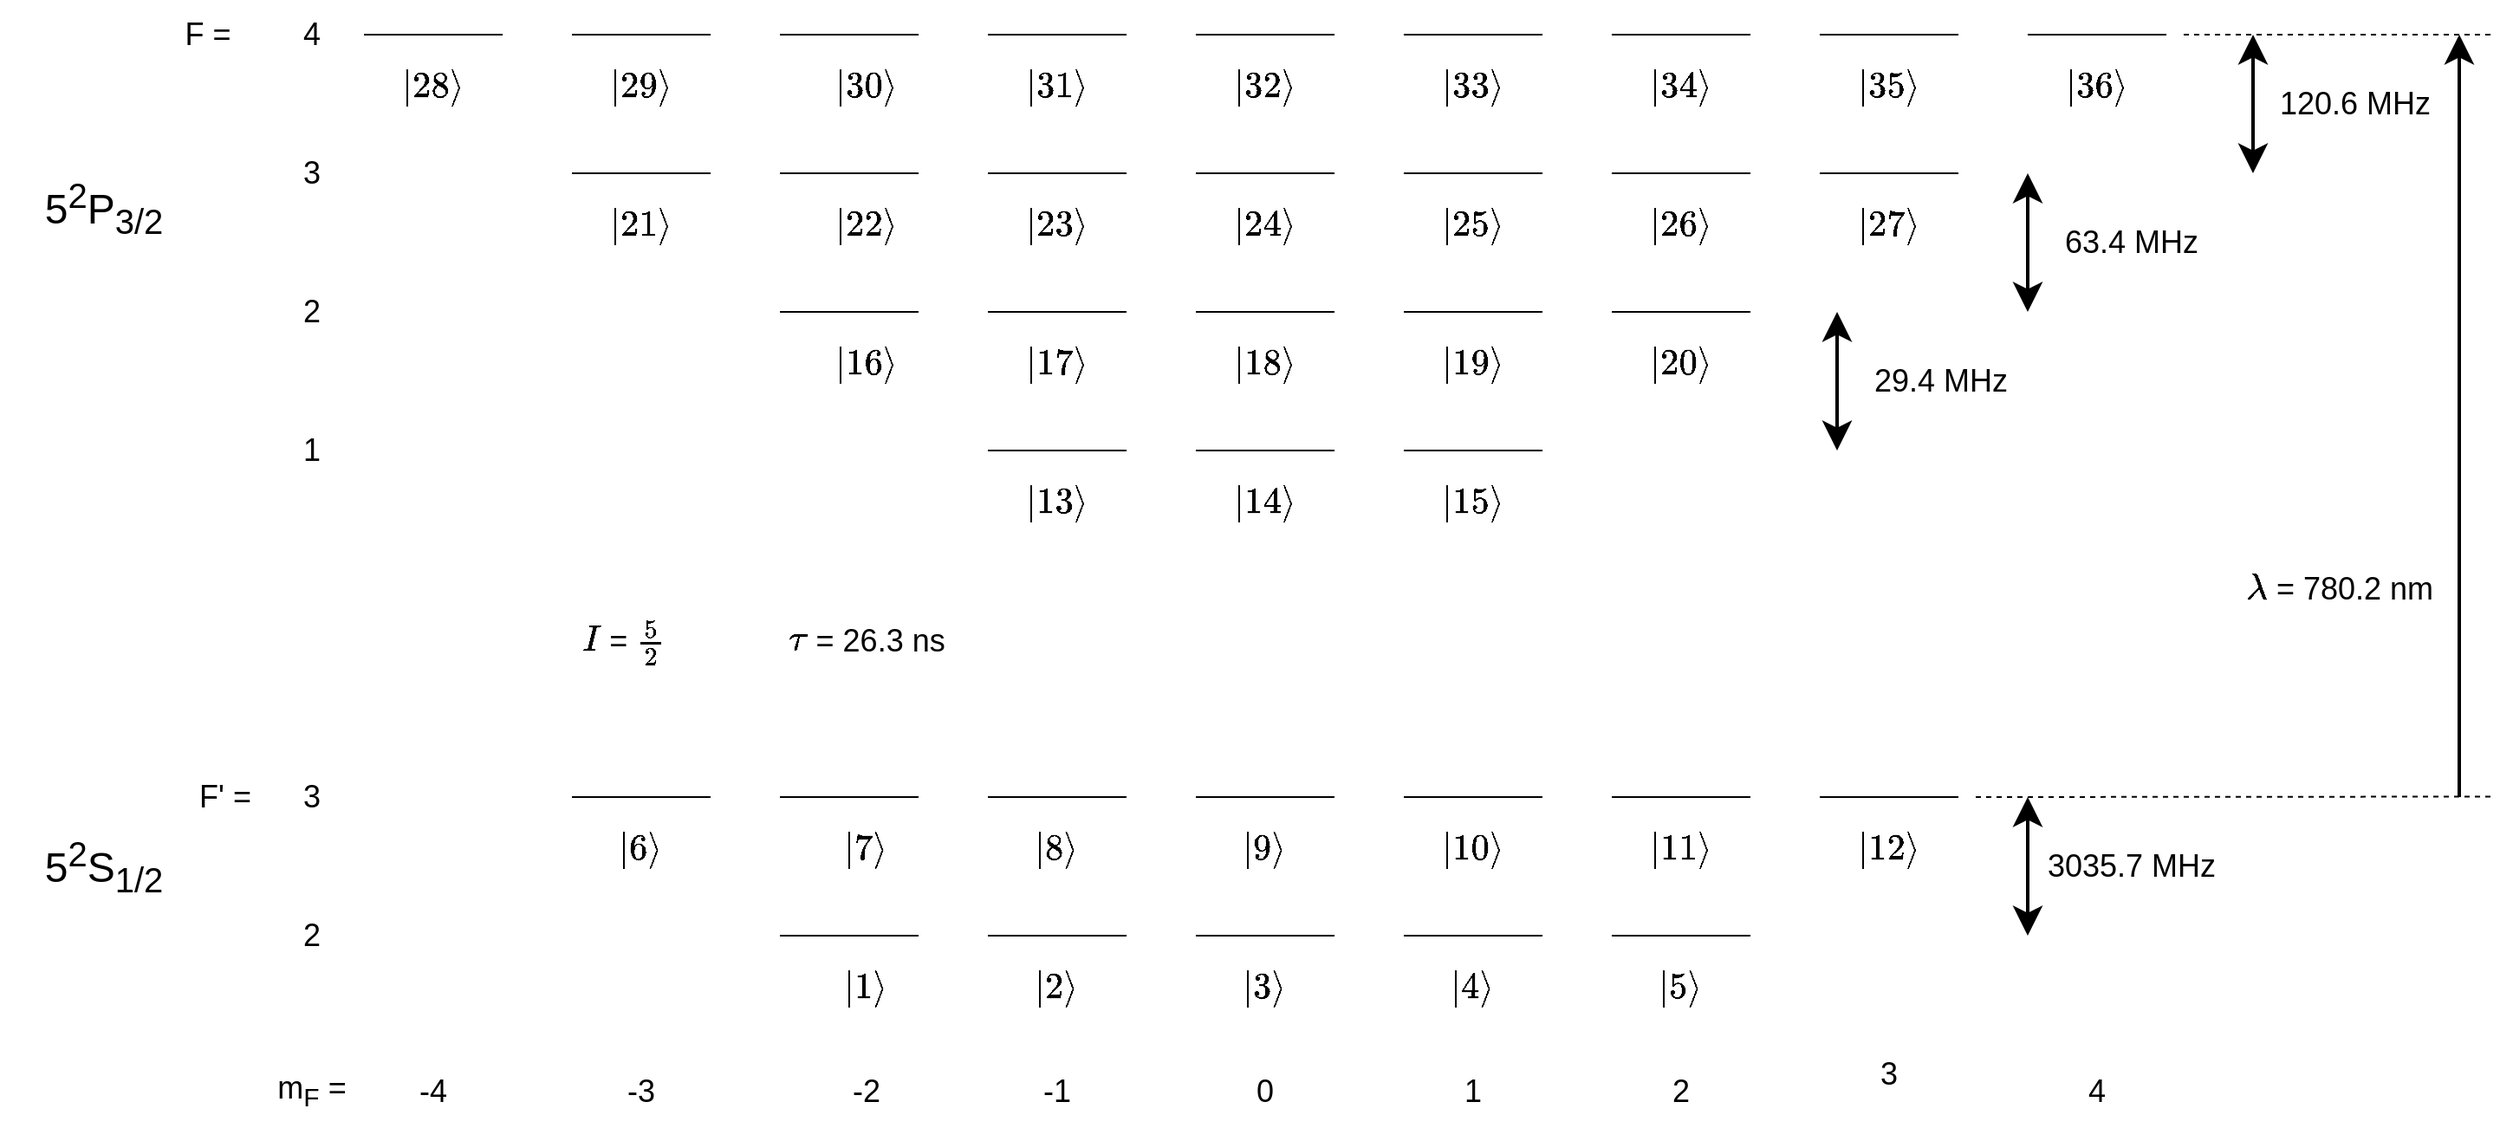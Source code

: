 <mxfile version="14.9.8" type="device"><diagram id="DLGWoLYFv1iW9SX1aLvo" name="Page-1"><mxGraphModel dx="3124" dy="1848" grid="1" gridSize="10" guides="1" tooltips="1" connect="1" arrows="1" fold="1" page="1" pageScale="1" pageWidth="1169" pageHeight="827" math="1" shadow="0"><root><mxCell id="0"/><mxCell id="1" parent="0"/><mxCell id="dwW_z9kfukU0XTZx7skl-2" value="&lt;font style=&quot;font-size: 18px&quot;&gt;$$|1\rangle$$&lt;/font&gt;" style="text;html=1;strokeColor=none;fillColor=none;align=center;verticalAlign=middle;whiteSpace=wrap;rounded=0;" parent="1" vertex="1"><mxGeometry x="220" y="650" width="60" height="40" as="geometry"/></mxCell><mxCell id="dwW_z9kfukU0XTZx7skl-3" value="" style="endArrow=none;html=1;" parent="1" edge="1"><mxGeometry width="50" height="50" relative="1" as="geometry"><mxPoint x="320" y="640" as="sourcePoint"/><mxPoint x="400" y="640" as="targetPoint"/></mxGeometry></mxCell><mxCell id="dwW_z9kfukU0XTZx7skl-5" value="" style="endArrow=none;html=1;" parent="1" edge="1"><mxGeometry width="50" height="50" relative="1" as="geometry"><mxPoint x="440" y="640" as="sourcePoint"/><mxPoint x="520" y="640" as="targetPoint"/></mxGeometry></mxCell><mxCell id="dwW_z9kfukU0XTZx7skl-6" value="" style="endArrow=none;html=1;" parent="1" edge="1"><mxGeometry width="50" height="50" relative="1" as="geometry"><mxPoint x="560" y="640" as="sourcePoint"/><mxPoint x="640" y="640" as="targetPoint"/></mxGeometry></mxCell><mxCell id="dwW_z9kfukU0XTZx7skl-7" value="" style="endArrow=none;html=1;" parent="1" edge="1"><mxGeometry width="50" height="50" relative="1" as="geometry"><mxPoint x="200" y="640" as="sourcePoint"/><mxPoint x="280" y="640" as="targetPoint"/></mxGeometry></mxCell><mxCell id="dwW_z9kfukU0XTZx7skl-8" value="" style="endArrow=none;html=1;" parent="1" edge="1"><mxGeometry width="50" height="50" relative="1" as="geometry"><mxPoint x="680" y="640" as="sourcePoint"/><mxPoint x="760" y="640" as="targetPoint"/></mxGeometry></mxCell><mxCell id="dwW_z9kfukU0XTZx7skl-11" value="" style="endArrow=none;html=1;" parent="1" edge="1"><mxGeometry width="50" height="50" relative="1" as="geometry"><mxPoint x="320" y="560" as="sourcePoint"/><mxPoint x="400" y="560" as="targetPoint"/></mxGeometry></mxCell><mxCell id="dwW_z9kfukU0XTZx7skl-12" value="" style="endArrow=none;html=1;" parent="1" edge="1"><mxGeometry width="50" height="50" relative="1" as="geometry"><mxPoint x="440" y="560" as="sourcePoint"/><mxPoint x="520" y="560" as="targetPoint"/></mxGeometry></mxCell><mxCell id="dwW_z9kfukU0XTZx7skl-13" value="" style="endArrow=none;html=1;" parent="1" edge="1"><mxGeometry width="50" height="50" relative="1" as="geometry"><mxPoint x="560" y="560" as="sourcePoint"/><mxPoint x="640" y="560" as="targetPoint"/></mxGeometry></mxCell><mxCell id="dwW_z9kfukU0XTZx7skl-14" value="" style="endArrow=none;html=1;" parent="1" edge="1"><mxGeometry width="50" height="50" relative="1" as="geometry"><mxPoint x="200" y="560" as="sourcePoint"/><mxPoint x="280" y="560" as="targetPoint"/></mxGeometry></mxCell><mxCell id="dwW_z9kfukU0XTZx7skl-15" value="" style="endArrow=none;html=1;" parent="1" edge="1"><mxGeometry width="50" height="50" relative="1" as="geometry"><mxPoint x="680" y="560" as="sourcePoint"/><mxPoint x="760" y="560" as="targetPoint"/></mxGeometry></mxCell><mxCell id="dwW_z9kfukU0XTZx7skl-21" value="" style="endArrow=none;html=1;" parent="1" edge="1"><mxGeometry width="50" height="50" relative="1" as="geometry"><mxPoint x="80" y="560" as="sourcePoint"/><mxPoint x="160" y="560" as="targetPoint"/></mxGeometry></mxCell><mxCell id="dwW_z9kfukU0XTZx7skl-22" value="" style="endArrow=none;html=1;" parent="1" edge="1"><mxGeometry width="50" height="50" relative="1" as="geometry"><mxPoint x="800" y="560" as="sourcePoint"/><mxPoint x="880" y="560" as="targetPoint"/></mxGeometry></mxCell><mxCell id="dwW_z9kfukU0XTZx7skl-23" value="" style="endArrow=none;html=1;" parent="1" edge="1"><mxGeometry width="50" height="50" relative="1" as="geometry"><mxPoint x="320" y="360" as="sourcePoint"/><mxPoint x="400" y="360" as="targetPoint"/></mxGeometry></mxCell><mxCell id="dwW_z9kfukU0XTZx7skl-24" value="" style="endArrow=none;html=1;" parent="1" edge="1"><mxGeometry width="50" height="50" relative="1" as="geometry"><mxPoint x="440" y="360" as="sourcePoint"/><mxPoint x="520" y="360" as="targetPoint"/></mxGeometry></mxCell><mxCell id="dwW_z9kfukU0XTZx7skl-25" value="" style="endArrow=none;html=1;" parent="1" edge="1"><mxGeometry width="50" height="50" relative="1" as="geometry"><mxPoint x="560" y="360" as="sourcePoint"/><mxPoint x="640" y="360" as="targetPoint"/></mxGeometry></mxCell><mxCell id="dwW_z9kfukU0XTZx7skl-26" value="" style="endArrow=none;html=1;" parent="1" edge="1"><mxGeometry width="50" height="50" relative="1" as="geometry"><mxPoint x="320" y="280" as="sourcePoint"/><mxPoint x="400" y="280" as="targetPoint"/></mxGeometry></mxCell><mxCell id="dwW_z9kfukU0XTZx7skl-27" value="" style="endArrow=none;html=1;" parent="1" edge="1"><mxGeometry width="50" height="50" relative="1" as="geometry"><mxPoint x="440" y="280" as="sourcePoint"/><mxPoint x="520" y="280" as="targetPoint"/></mxGeometry></mxCell><mxCell id="dwW_z9kfukU0XTZx7skl-28" value="" style="endArrow=none;html=1;" parent="1" edge="1"><mxGeometry width="50" height="50" relative="1" as="geometry"><mxPoint x="560" y="280" as="sourcePoint"/><mxPoint x="640" y="280" as="targetPoint"/></mxGeometry></mxCell><mxCell id="dwW_z9kfukU0XTZx7skl-29" value="" style="endArrow=none;html=1;" parent="1" edge="1"><mxGeometry width="50" height="50" relative="1" as="geometry"><mxPoint x="200" y="280" as="sourcePoint"/><mxPoint x="280" y="280" as="targetPoint"/></mxGeometry></mxCell><mxCell id="dwW_z9kfukU0XTZx7skl-30" value="" style="endArrow=none;html=1;" parent="1" edge="1"><mxGeometry width="50" height="50" relative="1" as="geometry"><mxPoint x="680" y="280" as="sourcePoint"/><mxPoint x="760" y="280" as="targetPoint"/></mxGeometry></mxCell><mxCell id="dwW_z9kfukU0XTZx7skl-31" value="" style="endArrow=none;html=1;" parent="1" edge="1"><mxGeometry width="50" height="50" relative="1" as="geometry"><mxPoint x="320" y="200" as="sourcePoint"/><mxPoint x="400" y="200" as="targetPoint"/></mxGeometry></mxCell><mxCell id="dwW_z9kfukU0XTZx7skl-32" value="" style="endArrow=none;html=1;" parent="1" edge="1"><mxGeometry width="50" height="50" relative="1" as="geometry"><mxPoint x="440" y="200" as="sourcePoint"/><mxPoint x="520" y="200" as="targetPoint"/></mxGeometry></mxCell><mxCell id="dwW_z9kfukU0XTZx7skl-33" value="" style="endArrow=none;html=1;" parent="1" edge="1"><mxGeometry width="50" height="50" relative="1" as="geometry"><mxPoint x="560" y="200" as="sourcePoint"/><mxPoint x="640" y="200" as="targetPoint"/></mxGeometry></mxCell><mxCell id="dwW_z9kfukU0XTZx7skl-34" value="" style="endArrow=none;html=1;" parent="1" edge="1"><mxGeometry width="50" height="50" relative="1" as="geometry"><mxPoint x="200" y="200" as="sourcePoint"/><mxPoint x="280" y="200" as="targetPoint"/></mxGeometry></mxCell><mxCell id="dwW_z9kfukU0XTZx7skl-35" value="" style="endArrow=none;html=1;" parent="1" edge="1"><mxGeometry width="50" height="50" relative="1" as="geometry"><mxPoint x="680" y="200" as="sourcePoint"/><mxPoint x="760" y="200" as="targetPoint"/></mxGeometry></mxCell><mxCell id="dwW_z9kfukU0XTZx7skl-36" value="" style="endArrow=none;html=1;" parent="1" edge="1"><mxGeometry width="50" height="50" relative="1" as="geometry"><mxPoint x="80" y="200" as="sourcePoint"/><mxPoint x="160" y="200" as="targetPoint"/></mxGeometry></mxCell><mxCell id="dwW_z9kfukU0XTZx7skl-37" value="" style="endArrow=none;html=1;" parent="1" edge="1"><mxGeometry width="50" height="50" relative="1" as="geometry"><mxPoint x="800" y="200" as="sourcePoint"/><mxPoint x="880" y="200" as="targetPoint"/></mxGeometry></mxCell><mxCell id="dwW_z9kfukU0XTZx7skl-38" value="" style="endArrow=none;html=1;" parent="1" edge="1"><mxGeometry width="50" height="50" relative="1" as="geometry"><mxPoint x="320" y="120" as="sourcePoint"/><mxPoint x="400" y="120" as="targetPoint"/></mxGeometry></mxCell><mxCell id="dwW_z9kfukU0XTZx7skl-39" value="" style="endArrow=none;html=1;" parent="1" edge="1"><mxGeometry width="50" height="50" relative="1" as="geometry"><mxPoint x="440" y="120" as="sourcePoint"/><mxPoint x="520" y="120" as="targetPoint"/></mxGeometry></mxCell><mxCell id="dwW_z9kfukU0XTZx7skl-40" value="" style="endArrow=none;html=1;" parent="1" edge="1"><mxGeometry width="50" height="50" relative="1" as="geometry"><mxPoint x="560" y="120" as="sourcePoint"/><mxPoint x="640" y="120" as="targetPoint"/></mxGeometry></mxCell><mxCell id="dwW_z9kfukU0XTZx7skl-41" value="" style="endArrow=none;html=1;" parent="1" edge="1"><mxGeometry width="50" height="50" relative="1" as="geometry"><mxPoint x="200" y="120" as="sourcePoint"/><mxPoint x="280" y="120" as="targetPoint"/></mxGeometry></mxCell><mxCell id="dwW_z9kfukU0XTZx7skl-42" value="" style="endArrow=none;html=1;" parent="1" edge="1"><mxGeometry width="50" height="50" relative="1" as="geometry"><mxPoint x="680" y="120" as="sourcePoint"/><mxPoint x="760" y="120" as="targetPoint"/></mxGeometry></mxCell><mxCell id="dwW_z9kfukU0XTZx7skl-43" value="" style="endArrow=none;html=1;" parent="1" edge="1"><mxGeometry width="50" height="50" relative="1" as="geometry"><mxPoint x="80" y="120" as="sourcePoint"/><mxPoint x="160" y="120" as="targetPoint"/></mxGeometry></mxCell><mxCell id="dwW_z9kfukU0XTZx7skl-44" value="" style="endArrow=none;html=1;" parent="1" edge="1"><mxGeometry width="50" height="50" relative="1" as="geometry"><mxPoint x="800" y="120" as="sourcePoint"/><mxPoint x="880" y="120" as="targetPoint"/></mxGeometry></mxCell><mxCell id="dwW_z9kfukU0XTZx7skl-45" value="" style="endArrow=none;html=1;" parent="1" edge="1"><mxGeometry width="50" height="50" relative="1" as="geometry"><mxPoint x="-40" y="120" as="sourcePoint"/><mxPoint x="40" y="120" as="targetPoint"/></mxGeometry></mxCell><mxCell id="dwW_z9kfukU0XTZx7skl-46" value="" style="endArrow=none;html=1;" parent="1" edge="1"><mxGeometry width="50" height="50" relative="1" as="geometry"><mxPoint x="920" y="120" as="sourcePoint"/><mxPoint x="1000" y="120" as="targetPoint"/></mxGeometry></mxCell><mxCell id="dwW_z9kfukU0XTZx7skl-47" value="&lt;font style=&quot;font-size: 18px&quot;&gt;$$|2\rangle$$&lt;/font&gt;" style="text;html=1;strokeColor=none;fillColor=none;align=center;verticalAlign=middle;whiteSpace=wrap;rounded=0;" parent="1" vertex="1"><mxGeometry x="330" y="650" width="60" height="40" as="geometry"/></mxCell><mxCell id="dwW_z9kfukU0XTZx7skl-48" value="&lt;font style=&quot;font-size: 18px&quot;&gt;$$|3\rangle$$&lt;/font&gt;" style="text;html=1;strokeColor=none;fillColor=none;align=center;verticalAlign=middle;whiteSpace=wrap;rounded=0;" parent="1" vertex="1"><mxGeometry x="450" y="650" width="60" height="40" as="geometry"/></mxCell><mxCell id="dwW_z9kfukU0XTZx7skl-49" value="&lt;font style=&quot;font-size: 18px&quot;&gt;$$|4\rangle$$&lt;/font&gt;" style="text;html=1;strokeColor=none;fillColor=none;align=center;verticalAlign=middle;whiteSpace=wrap;rounded=0;" parent="1" vertex="1"><mxGeometry x="570" y="650" width="60" height="40" as="geometry"/></mxCell><mxCell id="dwW_z9kfukU0XTZx7skl-50" value="&lt;font style=&quot;font-size: 18px&quot;&gt;$$|5\rangle$$&lt;/font&gt;" style="text;html=1;strokeColor=none;fillColor=none;align=center;verticalAlign=middle;whiteSpace=wrap;rounded=0;" parent="1" vertex="1"><mxGeometry x="690" y="650" width="60" height="40" as="geometry"/></mxCell><mxCell id="dwW_z9kfukU0XTZx7skl-51" value="&lt;font style=&quot;font-size: 18px&quot;&gt;$$|7\rangle$$&lt;/font&gt;" style="text;html=1;strokeColor=none;fillColor=none;align=center;verticalAlign=middle;whiteSpace=wrap;rounded=0;" parent="1" vertex="1"><mxGeometry x="220" y="570" width="60" height="40" as="geometry"/></mxCell><mxCell id="dwW_z9kfukU0XTZx7skl-52" value="&lt;font style=&quot;font-size: 18px&quot;&gt;$$|8\rangle$$&lt;/font&gt;" style="text;html=1;strokeColor=none;fillColor=none;align=center;verticalAlign=middle;whiteSpace=wrap;rounded=0;" parent="1" vertex="1"><mxGeometry x="330" y="570" width="60" height="40" as="geometry"/></mxCell><mxCell id="dwW_z9kfukU0XTZx7skl-53" value="&lt;font style=&quot;font-size: 18px&quot;&gt;$$|9\rangle$$&lt;/font&gt;" style="text;html=1;strokeColor=none;fillColor=none;align=center;verticalAlign=middle;whiteSpace=wrap;rounded=0;" parent="1" vertex="1"><mxGeometry x="450" y="570" width="60" height="40" as="geometry"/></mxCell><mxCell id="dwW_z9kfukU0XTZx7skl-54" value="&lt;font style=&quot;font-size: 18px&quot;&gt;$$|10\rangle$$&lt;/font&gt;" style="text;html=1;strokeColor=none;fillColor=none;align=center;verticalAlign=middle;whiteSpace=wrap;rounded=0;" parent="1" vertex="1"><mxGeometry x="570" y="570" width="60" height="40" as="geometry"/></mxCell><mxCell id="dwW_z9kfukU0XTZx7skl-55" value="&lt;font style=&quot;font-size: 18px&quot;&gt;$$|11\rangle$$&lt;/font&gt;" style="text;html=1;strokeColor=none;fillColor=none;align=center;verticalAlign=middle;whiteSpace=wrap;rounded=0;" parent="1" vertex="1"><mxGeometry x="690" y="570" width="60" height="40" as="geometry"/></mxCell><mxCell id="dwW_z9kfukU0XTZx7skl-56" value="&lt;font style=&quot;font-size: 18px&quot;&gt;$$|16\rangle$$&lt;/font&gt;" style="text;html=1;strokeColor=none;fillColor=none;align=center;verticalAlign=middle;whiteSpace=wrap;rounded=0;" parent="1" vertex="1"><mxGeometry x="220" y="290" width="60" height="40" as="geometry"/></mxCell><mxCell id="dwW_z9kfukU0XTZx7skl-57" value="&lt;font style=&quot;font-size: 18px&quot;&gt;$$|17\rangle$$&lt;/font&gt;" style="text;html=1;strokeColor=none;fillColor=none;align=center;verticalAlign=middle;whiteSpace=wrap;rounded=0;" parent="1" vertex="1"><mxGeometry x="330" y="290" width="60" height="40" as="geometry"/></mxCell><mxCell id="dwW_z9kfukU0XTZx7skl-58" value="&lt;font style=&quot;font-size: 18px&quot;&gt;$$|18\rangle$$&lt;/font&gt;" style="text;html=1;strokeColor=none;fillColor=none;align=center;verticalAlign=middle;whiteSpace=wrap;rounded=0;" parent="1" vertex="1"><mxGeometry x="450" y="290" width="60" height="40" as="geometry"/></mxCell><mxCell id="dwW_z9kfukU0XTZx7skl-59" value="&lt;font style=&quot;font-size: 18px&quot;&gt;$$|19\rangle$$&lt;/font&gt;" style="text;html=1;strokeColor=none;fillColor=none;align=center;verticalAlign=middle;whiteSpace=wrap;rounded=0;" parent="1" vertex="1"><mxGeometry x="570" y="290" width="60" height="40" as="geometry"/></mxCell><mxCell id="dwW_z9kfukU0XTZx7skl-60" value="&lt;font style=&quot;font-size: 18px&quot;&gt;$$|20\rangle$$&lt;/font&gt;" style="text;html=1;strokeColor=none;fillColor=none;align=center;verticalAlign=middle;whiteSpace=wrap;rounded=0;" parent="1" vertex="1"><mxGeometry x="690" y="290" width="60" height="40" as="geometry"/></mxCell><mxCell id="dwW_z9kfukU0XTZx7skl-61" value="&lt;font style=&quot;font-size: 18px&quot;&gt;$$|22\rangle$$&lt;/font&gt;" style="text;html=1;strokeColor=none;fillColor=none;align=center;verticalAlign=middle;whiteSpace=wrap;rounded=0;" parent="1" vertex="1"><mxGeometry x="220" y="210" width="60" height="40" as="geometry"/></mxCell><mxCell id="dwW_z9kfukU0XTZx7skl-62" value="&lt;font style=&quot;font-size: 18px&quot;&gt;$$|23\rangle$$&lt;/font&gt;" style="text;html=1;strokeColor=none;fillColor=none;align=center;verticalAlign=middle;whiteSpace=wrap;rounded=0;" parent="1" vertex="1"><mxGeometry x="330" y="210" width="60" height="40" as="geometry"/></mxCell><mxCell id="dwW_z9kfukU0XTZx7skl-63" value="&lt;font style=&quot;font-size: 18px&quot;&gt;$$|24\rangle$$&lt;/font&gt;" style="text;html=1;strokeColor=none;fillColor=none;align=center;verticalAlign=middle;whiteSpace=wrap;rounded=0;" parent="1" vertex="1"><mxGeometry x="450" y="210" width="60" height="40" as="geometry"/></mxCell><mxCell id="dwW_z9kfukU0XTZx7skl-64" value="&lt;font style=&quot;font-size: 18px&quot;&gt;$$|25\rangle$$&lt;/font&gt;" style="text;html=1;strokeColor=none;fillColor=none;align=center;verticalAlign=middle;whiteSpace=wrap;rounded=0;" parent="1" vertex="1"><mxGeometry x="570" y="210" width="60" height="40" as="geometry"/></mxCell><mxCell id="dwW_z9kfukU0XTZx7skl-65" value="&lt;font style=&quot;font-size: 18px&quot;&gt;$$|26\rangle$$&lt;/font&gt;" style="text;html=1;strokeColor=none;fillColor=none;align=center;verticalAlign=middle;whiteSpace=wrap;rounded=0;" parent="1" vertex="1"><mxGeometry x="690" y="210" width="60" height="40" as="geometry"/></mxCell><mxCell id="dwW_z9kfukU0XTZx7skl-66" value="&lt;font style=&quot;font-size: 18px&quot;&gt;$$|30\rangle$$&lt;/font&gt;" style="text;html=1;strokeColor=none;fillColor=none;align=center;verticalAlign=middle;whiteSpace=wrap;rounded=0;" parent="1" vertex="1"><mxGeometry x="220" y="130" width="60" height="40" as="geometry"/></mxCell><mxCell id="dwW_z9kfukU0XTZx7skl-67" value="&lt;font style=&quot;font-size: 18px&quot;&gt;$$|31\rangle$$&lt;/font&gt;" style="text;html=1;strokeColor=none;fillColor=none;align=center;verticalAlign=middle;whiteSpace=wrap;rounded=0;" parent="1" vertex="1"><mxGeometry x="330" y="130" width="60" height="40" as="geometry"/></mxCell><mxCell id="dwW_z9kfukU0XTZx7skl-68" value="&lt;font style=&quot;font-size: 18px&quot;&gt;$$|32\rangle$$&lt;/font&gt;" style="text;html=1;strokeColor=none;fillColor=none;align=center;verticalAlign=middle;whiteSpace=wrap;rounded=0;" parent="1" vertex="1"><mxGeometry x="450" y="130" width="60" height="40" as="geometry"/></mxCell><mxCell id="dwW_z9kfukU0XTZx7skl-69" value="&lt;font style=&quot;font-size: 18px&quot;&gt;$$|33\rangle$$&lt;/font&gt;" style="text;html=1;strokeColor=none;fillColor=none;align=center;verticalAlign=middle;whiteSpace=wrap;rounded=0;" parent="1" vertex="1"><mxGeometry x="570" y="130" width="60" height="40" as="geometry"/></mxCell><mxCell id="dwW_z9kfukU0XTZx7skl-70" value="&lt;font style=&quot;font-size: 18px&quot;&gt;$$|34\rangle$$&lt;/font&gt;" style="text;html=1;strokeColor=none;fillColor=none;align=center;verticalAlign=middle;whiteSpace=wrap;rounded=0;" parent="1" vertex="1"><mxGeometry x="690" y="130" width="60" height="40" as="geometry"/></mxCell><mxCell id="dwW_z9kfukU0XTZx7skl-71" value="&lt;font style=&quot;font-size: 18px&quot;&gt;$$|13\rangle$$&lt;/font&gt;" style="text;html=1;strokeColor=none;fillColor=none;align=center;verticalAlign=middle;whiteSpace=wrap;rounded=0;" parent="1" vertex="1"><mxGeometry x="330" y="370" width="60" height="40" as="geometry"/></mxCell><mxCell id="dwW_z9kfukU0XTZx7skl-72" value="&lt;font style=&quot;font-size: 18px&quot;&gt;$$|14\rangle$$&lt;/font&gt;" style="text;html=1;strokeColor=none;fillColor=none;align=center;verticalAlign=middle;whiteSpace=wrap;rounded=0;" parent="1" vertex="1"><mxGeometry x="450" y="370" width="60" height="40" as="geometry"/></mxCell><mxCell id="dwW_z9kfukU0XTZx7skl-73" value="&lt;font style=&quot;font-size: 18px&quot;&gt;$$|15\rangle$$&lt;/font&gt;" style="text;html=1;strokeColor=none;fillColor=none;align=center;verticalAlign=middle;whiteSpace=wrap;rounded=0;" parent="1" vertex="1"><mxGeometry x="570" y="370" width="60" height="40" as="geometry"/></mxCell><mxCell id="dwW_z9kfukU0XTZx7skl-74" value="&lt;font style=&quot;font-size: 18px&quot;&gt;$$|6\rangle$$&lt;/font&gt;" style="text;html=1;strokeColor=none;fillColor=none;align=center;verticalAlign=middle;whiteSpace=wrap;rounded=0;" parent="1" vertex="1"><mxGeometry x="90" y="570" width="60" height="40" as="geometry"/></mxCell><mxCell id="dwW_z9kfukU0XTZx7skl-75" value="&lt;font style=&quot;font-size: 18px&quot;&gt;$$|12\rangle$$&lt;/font&gt;" style="text;html=1;strokeColor=none;fillColor=none;align=center;verticalAlign=middle;whiteSpace=wrap;rounded=0;" parent="1" vertex="1"><mxGeometry x="810" y="570" width="60" height="40" as="geometry"/></mxCell><mxCell id="dwW_z9kfukU0XTZx7skl-76" value="&lt;font style=&quot;font-size: 18px&quot;&gt;$$|35\rangle$$&lt;/font&gt;" style="text;html=1;strokeColor=none;fillColor=none;align=center;verticalAlign=middle;whiteSpace=wrap;rounded=0;" parent="1" vertex="1"><mxGeometry x="810" y="130" width="60" height="40" as="geometry"/></mxCell><mxCell id="dwW_z9kfukU0XTZx7skl-77" value="&lt;font style=&quot;font-size: 18px&quot;&gt;$$|36\rangle$$&lt;/font&gt;" style="text;html=1;strokeColor=none;fillColor=none;align=center;verticalAlign=middle;whiteSpace=wrap;rounded=0;" parent="1" vertex="1"><mxGeometry x="930" y="130" width="60" height="40" as="geometry"/></mxCell><mxCell id="dwW_z9kfukU0XTZx7skl-78" value="&lt;font style=&quot;font-size: 18px&quot;&gt;$$|28\rangle$$&lt;/font&gt;" style="text;html=1;strokeColor=none;fillColor=none;align=center;verticalAlign=middle;whiteSpace=wrap;rounded=0;" parent="1" vertex="1"><mxGeometry x="-30" y="130" width="60" height="40" as="geometry"/></mxCell><mxCell id="dwW_z9kfukU0XTZx7skl-79" value="&lt;font style=&quot;font-size: 18px&quot;&gt;$$|29\rangle$$&lt;/font&gt;" style="text;html=1;strokeColor=none;fillColor=none;align=center;verticalAlign=middle;whiteSpace=wrap;rounded=0;" parent="1" vertex="1"><mxGeometry x="90" y="130" width="60" height="40" as="geometry"/></mxCell><mxCell id="dwW_z9kfukU0XTZx7skl-80" value="&lt;font style=&quot;font-size: 18px&quot;&gt;$$|21\rangle$$&lt;/font&gt;" style="text;html=1;strokeColor=none;fillColor=none;align=center;verticalAlign=middle;whiteSpace=wrap;rounded=0;" parent="1" vertex="1"><mxGeometry x="90" y="210" width="60" height="40" as="geometry"/></mxCell><mxCell id="dwW_z9kfukU0XTZx7skl-81" value="&lt;font style=&quot;font-size: 18px&quot;&gt;$$|27\rangle$$&lt;/font&gt;" style="text;html=1;strokeColor=none;fillColor=none;align=center;verticalAlign=middle;whiteSpace=wrap;rounded=0;" parent="1" vertex="1"><mxGeometry x="810" y="210" width="60" height="40" as="geometry"/></mxCell><mxCell id="dwW_z9kfukU0XTZx7skl-86" value="" style="endArrow=classic;html=1;startSize=11;endSize=11;rounded=0;strokeWidth=2;" parent="1" edge="1"><mxGeometry width="50" height="50" relative="1" as="geometry"><mxPoint x="1169" y="560" as="sourcePoint"/><mxPoint x="1169" y="120" as="targetPoint"/></mxGeometry></mxCell><mxCell id="dwW_z9kfukU0XTZx7skl-87" value="" style="endArrow=classic;startArrow=classic;html=1;startSize=11;endSize=11;strokeWidth=2;" parent="1" edge="1"><mxGeometry width="50" height="50" relative="1" as="geometry"><mxPoint x="810" y="360" as="sourcePoint"/><mxPoint x="810" y="280" as="targetPoint"/></mxGeometry></mxCell><mxCell id="dwW_z9kfukU0XTZx7skl-88" value="" style="endArrow=classic;startArrow=classic;html=1;startSize=11;endSize=11;strokeWidth=2;" parent="1" edge="1"><mxGeometry width="50" height="50" relative="1" as="geometry"><mxPoint x="920" y="280" as="sourcePoint"/><mxPoint x="920" y="200" as="targetPoint"/></mxGeometry></mxCell><mxCell id="dwW_z9kfukU0XTZx7skl-89" value="" style="endArrow=classic;startArrow=classic;html=1;startSize=11;endSize=11;strokeWidth=2;" parent="1" edge="1"><mxGeometry width="50" height="50" relative="1" as="geometry"><mxPoint x="1050" y="200" as="sourcePoint"/><mxPoint x="1050" y="120" as="targetPoint"/></mxGeometry></mxCell><mxCell id="dwW_z9kfukU0XTZx7skl-90" value="" style="endArrow=classic;startArrow=classic;html=1;startSize=11;endSize=11;strokeWidth=2;" parent="1" edge="1"><mxGeometry width="50" height="50" relative="1" as="geometry"><mxPoint x="920" y="640" as="sourcePoint"/><mxPoint x="920" y="560" as="targetPoint"/></mxGeometry></mxCell><mxCell id="dwW_z9kfukU0XTZx7skl-92" value="&lt;font style=&quot;font-size: 18px&quot;&gt;\(\lambda\) = 780.2 nm&lt;br&gt;&lt;/font&gt;" style="text;html=1;strokeColor=none;fillColor=none;align=center;verticalAlign=middle;whiteSpace=wrap;rounded=0;" parent="1" vertex="1"><mxGeometry x="1040" y="420" width="120" height="40" as="geometry"/></mxCell><mxCell id="dwW_z9kfukU0XTZx7skl-93" value="&lt;font style=&quot;font-size: 18px&quot;&gt;\(I\) = \(\frac{5}{2}\)&lt;br&gt;&lt;/font&gt;" style="text;html=1;strokeColor=none;fillColor=none;align=center;verticalAlign=middle;whiteSpace=wrap;rounded=0;" parent="1" vertex="1"><mxGeometry x="50" y="450" width="120" height="40" as="geometry"/></mxCell><mxCell id="dwW_z9kfukU0XTZx7skl-94" value="&lt;font style=&quot;font-size: 18px&quot;&gt;\(\tau\) = 26.3 ns&lt;br&gt;&lt;/font&gt;" style="text;html=1;strokeColor=none;fillColor=none;align=center;verticalAlign=middle;whiteSpace=wrap;rounded=0;" parent="1" vertex="1"><mxGeometry x="190" y="450" width="120" height="40" as="geometry"/></mxCell><mxCell id="dwW_z9kfukU0XTZx7skl-95" value="&lt;font style=&quot;font-size: 18px&quot;&gt;120.6 MHz&lt;/font&gt;" style="text;html=1;strokeColor=none;fillColor=none;align=center;verticalAlign=middle;whiteSpace=wrap;rounded=0;" parent="1" vertex="1"><mxGeometry x="1049" y="140" width="120" height="40" as="geometry"/></mxCell><mxCell id="dwW_z9kfukU0XTZx7skl-97" value="&lt;font style=&quot;font-size: 18px&quot;&gt;63.4 MHz&lt;/font&gt;" style="text;html=1;strokeColor=none;fillColor=none;align=center;verticalAlign=middle;whiteSpace=wrap;rounded=0;" parent="1" vertex="1"><mxGeometry x="920" y="220" width="120" height="40" as="geometry"/></mxCell><mxCell id="dwW_z9kfukU0XTZx7skl-98" value="&lt;font style=&quot;font-size: 18px&quot;&gt;29.4 MHz&lt;/font&gt;" style="text;html=1;strokeColor=none;fillColor=none;align=center;verticalAlign=middle;whiteSpace=wrap;rounded=0;" parent="1" vertex="1"><mxGeometry x="810" y="300" width="120" height="40" as="geometry"/></mxCell><mxCell id="dwW_z9kfukU0XTZx7skl-99" value="&lt;font style=&quot;font-size: 18px&quot;&gt;3035.7 MHz&lt;/font&gt;" style="text;html=1;strokeColor=none;fillColor=none;align=center;verticalAlign=middle;whiteSpace=wrap;rounded=0;" parent="1" vertex="1"><mxGeometry x="920" y="580" width="120" height="40" as="geometry"/></mxCell><mxCell id="dwW_z9kfukU0XTZx7skl-100" value="&lt;font style=&quot;font-size: 24px&quot;&gt;5&lt;sup&gt;2&lt;/sup&gt;S&lt;sub&gt;1/2&lt;/sub&gt;&lt;/font&gt;" style="text;html=1;strokeColor=none;fillColor=none;align=center;verticalAlign=middle;whiteSpace=wrap;rounded=0;" parent="1" vertex="1"><mxGeometry x="-250" y="580" width="120" height="40" as="geometry"/></mxCell><mxCell id="dwW_z9kfukU0XTZx7skl-101" value="&lt;font style=&quot;font-size: 24px&quot;&gt;5&lt;sup&gt;2&lt;/sup&gt;P&lt;sub&gt;3/2&lt;/sub&gt;&lt;/font&gt;" style="text;html=1;strokeColor=none;fillColor=none;align=center;verticalAlign=middle;whiteSpace=wrap;rounded=0;" parent="1" vertex="1"><mxGeometry x="-250" y="200" width="120" height="40" as="geometry"/></mxCell><mxCell id="dwW_z9kfukU0XTZx7skl-103" value="&lt;font style=&quot;font-size: 18px&quot;&gt;F' = &lt;br&gt;&lt;/font&gt;" style="text;html=1;strokeColor=none;fillColor=none;align=center;verticalAlign=middle;whiteSpace=wrap;rounded=0;" parent="1" vertex="1"><mxGeometry x="-180" y="540" width="120" height="40" as="geometry"/></mxCell><mxCell id="dwW_z9kfukU0XTZx7skl-104" value="&lt;font style=&quot;font-size: 18px&quot;&gt;F = &lt;br&gt;&lt;/font&gt;" style="text;html=1;strokeColor=none;fillColor=none;align=center;verticalAlign=middle;whiteSpace=wrap;rounded=0;" parent="1" vertex="1"><mxGeometry x="-190" y="100" width="120" height="40" as="geometry"/></mxCell><mxCell id="dwW_z9kfukU0XTZx7skl-105" value="&lt;font style=&quot;font-size: 18px&quot;&gt;4&lt;/font&gt;" style="text;html=1;strokeColor=none;fillColor=none;align=center;verticalAlign=middle;whiteSpace=wrap;rounded=0;" parent="1" vertex="1"><mxGeometry x="-130" y="100" width="120" height="40" as="geometry"/></mxCell><mxCell id="dwW_z9kfukU0XTZx7skl-106" value="&lt;font style=&quot;font-size: 18px&quot;&gt;3&lt;/font&gt;" style="text;html=1;strokeColor=none;fillColor=none;align=center;verticalAlign=middle;whiteSpace=wrap;rounded=0;" parent="1" vertex="1"><mxGeometry x="-130" y="180" width="120" height="40" as="geometry"/></mxCell><mxCell id="dwW_z9kfukU0XTZx7skl-107" value="&lt;font style=&quot;font-size: 18px&quot;&gt;2&lt;/font&gt;" style="text;html=1;strokeColor=none;fillColor=none;align=center;verticalAlign=middle;whiteSpace=wrap;rounded=0;" parent="1" vertex="1"><mxGeometry x="-130" y="260" width="120" height="40" as="geometry"/></mxCell><mxCell id="dwW_z9kfukU0XTZx7skl-108" value="&lt;font style=&quot;font-size: 18px&quot;&gt;1&lt;/font&gt;" style="text;html=1;strokeColor=none;fillColor=none;align=center;verticalAlign=middle;whiteSpace=wrap;rounded=0;" parent="1" vertex="1"><mxGeometry x="-130" y="340" width="120" height="40" as="geometry"/></mxCell><mxCell id="dwW_z9kfukU0XTZx7skl-109" value="&lt;font style=&quot;font-size: 18px&quot;&gt;3&lt;/font&gt;" style="text;html=1;strokeColor=none;fillColor=none;align=center;verticalAlign=middle;whiteSpace=wrap;rounded=0;" parent="1" vertex="1"><mxGeometry x="-130" y="540" width="120" height="40" as="geometry"/></mxCell><mxCell id="dwW_z9kfukU0XTZx7skl-110" value="&lt;font style=&quot;font-size: 18px&quot;&gt;2&lt;/font&gt;" style="text;html=1;strokeColor=none;fillColor=none;align=center;verticalAlign=middle;whiteSpace=wrap;rounded=0;" parent="1" vertex="1"><mxGeometry x="-130" y="620" width="120" height="40" as="geometry"/></mxCell><mxCell id="dwW_z9kfukU0XTZx7skl-112" value="&lt;font style=&quot;font-size: 18px&quot;&gt;m&lt;sub&gt;F&lt;/sub&gt; =&lt;/font&gt;" style="text;html=1;strokeColor=none;fillColor=none;align=center;verticalAlign=middle;whiteSpace=wrap;rounded=0;" parent="1" vertex="1"><mxGeometry x="-130" y="710" width="120" height="40" as="geometry"/></mxCell><mxCell id="dwW_z9kfukU0XTZx7skl-113" value="&lt;font style=&quot;font-size: 18px&quot;&gt;-3&lt;/font&gt;" style="text;html=1;strokeColor=none;fillColor=none;align=center;verticalAlign=middle;whiteSpace=wrap;rounded=0;" parent="1" vertex="1"><mxGeometry x="60" y="710" width="120" height="40" as="geometry"/></mxCell><mxCell id="dwW_z9kfukU0XTZx7skl-114" value="&lt;font style=&quot;font-size: 18px&quot;&gt;-2&lt;/font&gt;" style="text;html=1;strokeColor=none;fillColor=none;align=center;verticalAlign=middle;whiteSpace=wrap;rounded=0;" parent="1" vertex="1"><mxGeometry x="190" y="710" width="120" height="40" as="geometry"/></mxCell><mxCell id="dwW_z9kfukU0XTZx7skl-115" value="&lt;font style=&quot;font-size: 18px&quot;&gt;-1&lt;/font&gt;" style="text;html=1;strokeColor=none;fillColor=none;align=center;verticalAlign=middle;whiteSpace=wrap;rounded=0;" parent="1" vertex="1"><mxGeometry x="300" y="710" width="120" height="40" as="geometry"/></mxCell><mxCell id="dwW_z9kfukU0XTZx7skl-116" value="&lt;font style=&quot;font-size: 18px&quot;&gt;0&lt;/font&gt;" style="text;html=1;strokeColor=none;fillColor=none;align=center;verticalAlign=middle;whiteSpace=wrap;rounded=0;" parent="1" vertex="1"><mxGeometry x="420" y="710" width="120" height="40" as="geometry"/></mxCell><mxCell id="dwW_z9kfukU0XTZx7skl-117" value="&lt;font style=&quot;font-size: 18px&quot;&gt;1&lt;/font&gt;" style="text;html=1;strokeColor=none;fillColor=none;align=center;verticalAlign=middle;whiteSpace=wrap;rounded=0;" parent="1" vertex="1"><mxGeometry x="540" y="710" width="120" height="40" as="geometry"/></mxCell><mxCell id="dwW_z9kfukU0XTZx7skl-118" value="&lt;font style=&quot;font-size: 18px&quot;&gt;2&lt;/font&gt;" style="text;html=1;strokeColor=none;fillColor=none;align=center;verticalAlign=middle;whiteSpace=wrap;rounded=0;" parent="1" vertex="1"><mxGeometry x="660" y="710" width="120" height="40" as="geometry"/></mxCell><mxCell id="dwW_z9kfukU0XTZx7skl-119" value="&lt;font style=&quot;font-size: 18px&quot;&gt;3&lt;/font&gt;" style="text;html=1;strokeColor=none;fillColor=none;align=center;verticalAlign=middle;whiteSpace=wrap;rounded=0;" parent="1" vertex="1"><mxGeometry x="780" y="700" width="120" height="40" as="geometry"/></mxCell><mxCell id="dwW_z9kfukU0XTZx7skl-120" value="&lt;font style=&quot;font-size: 18px&quot;&gt;4&lt;/font&gt;" style="text;html=1;strokeColor=none;fillColor=none;align=center;verticalAlign=middle;whiteSpace=wrap;rounded=0;" parent="1" vertex="1"><mxGeometry x="900" y="710" width="120" height="40" as="geometry"/></mxCell><mxCell id="dwW_z9kfukU0XTZx7skl-121" value="&lt;font style=&quot;font-size: 18px&quot;&gt;-4&lt;/font&gt;" style="text;html=1;strokeColor=none;fillColor=none;align=center;verticalAlign=middle;whiteSpace=wrap;rounded=0;" parent="1" vertex="1"><mxGeometry x="-60" y="710" width="120" height="40" as="geometry"/></mxCell><mxCell id="ESda0TQxzjCQQ6N_OcVA-1" value="" style="endArrow=none;dashed=1;html=1;jumpSize=7;" edge="1" parent="1"><mxGeometry width="50" height="50" relative="1" as="geometry"><mxPoint x="1010" y="120" as="sourcePoint"/><mxPoint x="1190" y="120" as="targetPoint"/></mxGeometry></mxCell><mxCell id="ESda0TQxzjCQQ6N_OcVA-2" value="" style="endArrow=none;dashed=1;html=1;jumpSize=7;" edge="1" parent="1"><mxGeometry width="50" height="50" relative="1" as="geometry"><mxPoint x="890" y="560" as="sourcePoint"/><mxPoint x="1188" y="559.75" as="targetPoint"/></mxGeometry></mxCell></root></mxGraphModel></diagram></mxfile>